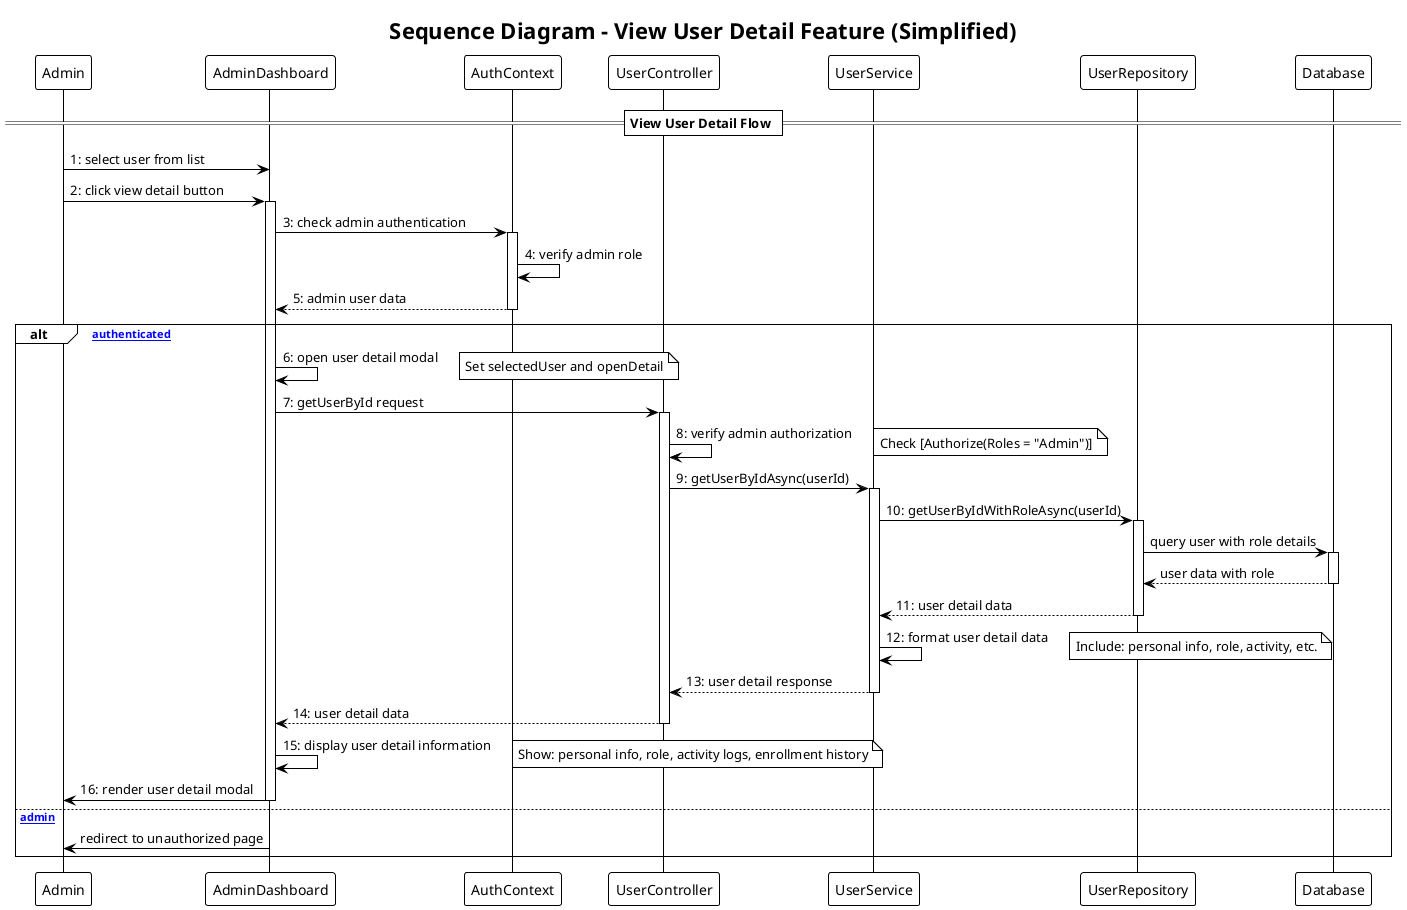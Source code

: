 @startuml View User Detail Sequence Diagram - Simplified
!theme plain
title Sequence Diagram - View User Detail Feature (Simplified)

participant "Admin" as A
participant "AdminDashboard" as AD
participant "AuthContext" as AC
participant "UserController" as UC
participant "UserService" as US
participant "UserRepository" as UR
participant "Database" as DB

== View User Detail Flow ==

A -> AD: 1: select user from list
A -> AD: 2: click view detail button
activate AD

AD -> AC: 3: check admin authentication
activate AC
AC -> AC: 4: verify admin role
AC --> AD: 5: admin user data
deactivate AC

alt [Admin authenticated]
    AD -> AD: 6: open user detail modal
    note right: Set selectedUser and openDetail
    
    AD -> UC: 7: getUserById request
    activate UC
    
    UC -> UC: 8: verify admin authorization
    note right: Check [Authorize(Roles = "Admin")]
    
    UC -> US: 9: getUserByIdAsync(userId)
    activate US
    
    US -> UR: 10: getUserByIdWithRoleAsync(userId)
    activate UR
    UR -> DB: query user with role details
    activate DB
    DB --> UR: user data with role
    deactivate DB
    UR --> US: 11: user detail data
    deactivate UR
    
    US -> US: 12: format user detail data
    note right: Include: personal info, role, activity, etc.
    
    US --> UC: 13: user detail response
    deactivate US
    
    UC --> AD: 14: user detail data
    deactivate UC
    
    AD -> AD: 15: display user detail information
    note right: Show: personal info, role, activity logs, enrollment history
    
    AD -> A: 16: render user detail modal
    deactivate AD
    
else [Not admin]
    AD -> A: redirect to unauthorized page
    deactivate AD
end

@enduml 